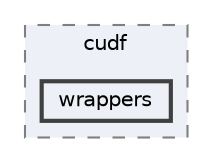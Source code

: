 digraph "D:/gitLibrary/cudf/cpp/include/cudf/wrappers"
{
 // LATEX_PDF_SIZE
  bgcolor="transparent";
  edge [fontname=Helvetica,fontsize=10,labelfontname=Helvetica,labelfontsize=10];
  node [fontname=Helvetica,fontsize=10,shape=box,height=0.2,width=0.4];
  compound=true
  subgraph clusterdir_87e6427d1ef099fd52d9d0724c66b062 {
    graph [ bgcolor="#edf0f7", pencolor="grey50", label="cudf", fontname=Helvetica,fontsize=10 style="filled,dashed", URL="dir_87e6427d1ef099fd52d9d0724c66b062.html",tooltip=""]
  dir_9a7d0fd8356aa05d1d9cd67228c39751 [label="wrappers", fillcolor="#edf0f7", color="grey25", style="filled,bold", URL="dir_9a7d0fd8356aa05d1d9cd67228c39751.html",tooltip=""];
  }
}
